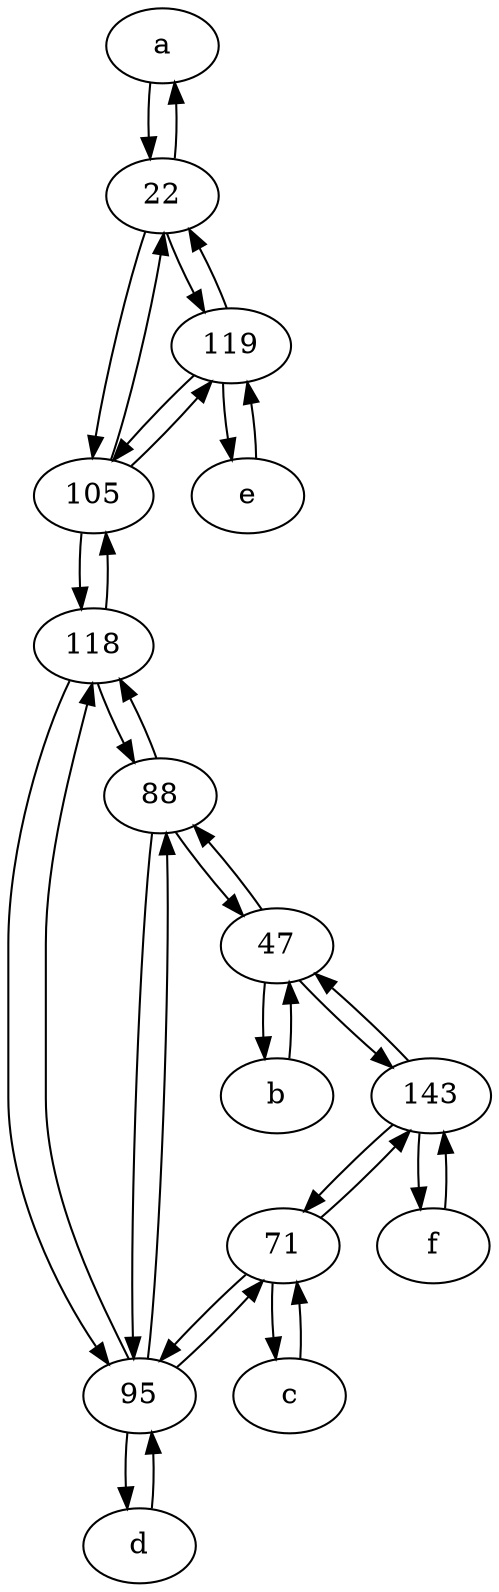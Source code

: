 digraph  {
	a [pos="40,10!"];
	118;
	105;
	95;
	22;
	b [pos="50,20!"];
	47;
	71;
	143;
	c [pos="20,10!"];
	e [pos="30,50!"];
	f [pos="15,45!"];
	88;
	d [pos="20,30!"];
	119;
	47 -> 88;
	143 -> 47;
	118 -> 105;
	143 -> f;
	f -> 143;
	119 -> 105;
	71 -> 95;
	88 -> 95;
	95 -> d;
	119 -> e;
	e -> 119;
	105 -> 118;
	47 -> 143;
	105 -> 119;
	118 -> 95;
	22 -> 119;
	95 -> 118;
	71 -> 143;
	119 -> 22;
	a -> 22;
	95 -> 71;
	118 -> 88;
	88 -> 47;
	71 -> c;
	c -> 71;
	b -> 47;
	d -> 95;
	105 -> 22;
	88 -> 118;
	22 -> 105;
	22 -> a;
	47 -> b;
	95 -> 88;
	143 -> 71;

	}